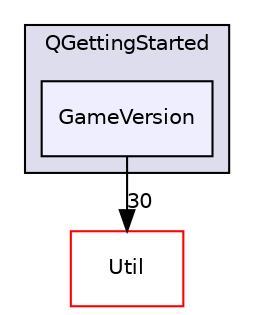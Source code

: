 digraph "F:/Projects/Git/QGettingStarted/QGettingStarted/GameVersion" {
  compound=true
  node [ fontsize="10", fontname="Helvetica"];
  edge [ labelfontsize="10", labelfontname="Helvetica"];
  subgraph clusterdir_3952c08c86d2ef0fb0d3de6c9284875b {
    graph [ bgcolor="#ddddee", pencolor="black", label="QGettingStarted" fontname="Helvetica", fontsize="10", URL="dir_3952c08c86d2ef0fb0d3de6c9284875b.html"]
  dir_b842639159e5a25bae7c135b5acfa408 [shape=box, label="GameVersion", style="filled", fillcolor="#eeeeff", pencolor="black", URL="dir_b842639159e5a25bae7c135b5acfa408.html"];
  }
  dir_0850f1569e1404a71d6f767bc94671d0 [shape=box label="Util" fillcolor="white" style="filled" color="red" URL="dir_0850f1569e1404a71d6f767bc94671d0.html"];
  dir_b842639159e5a25bae7c135b5acfa408->dir_0850f1569e1404a71d6f767bc94671d0 [headlabel="30", labeldistance=1.5 headhref="dir_000004_000007.html"];
}
